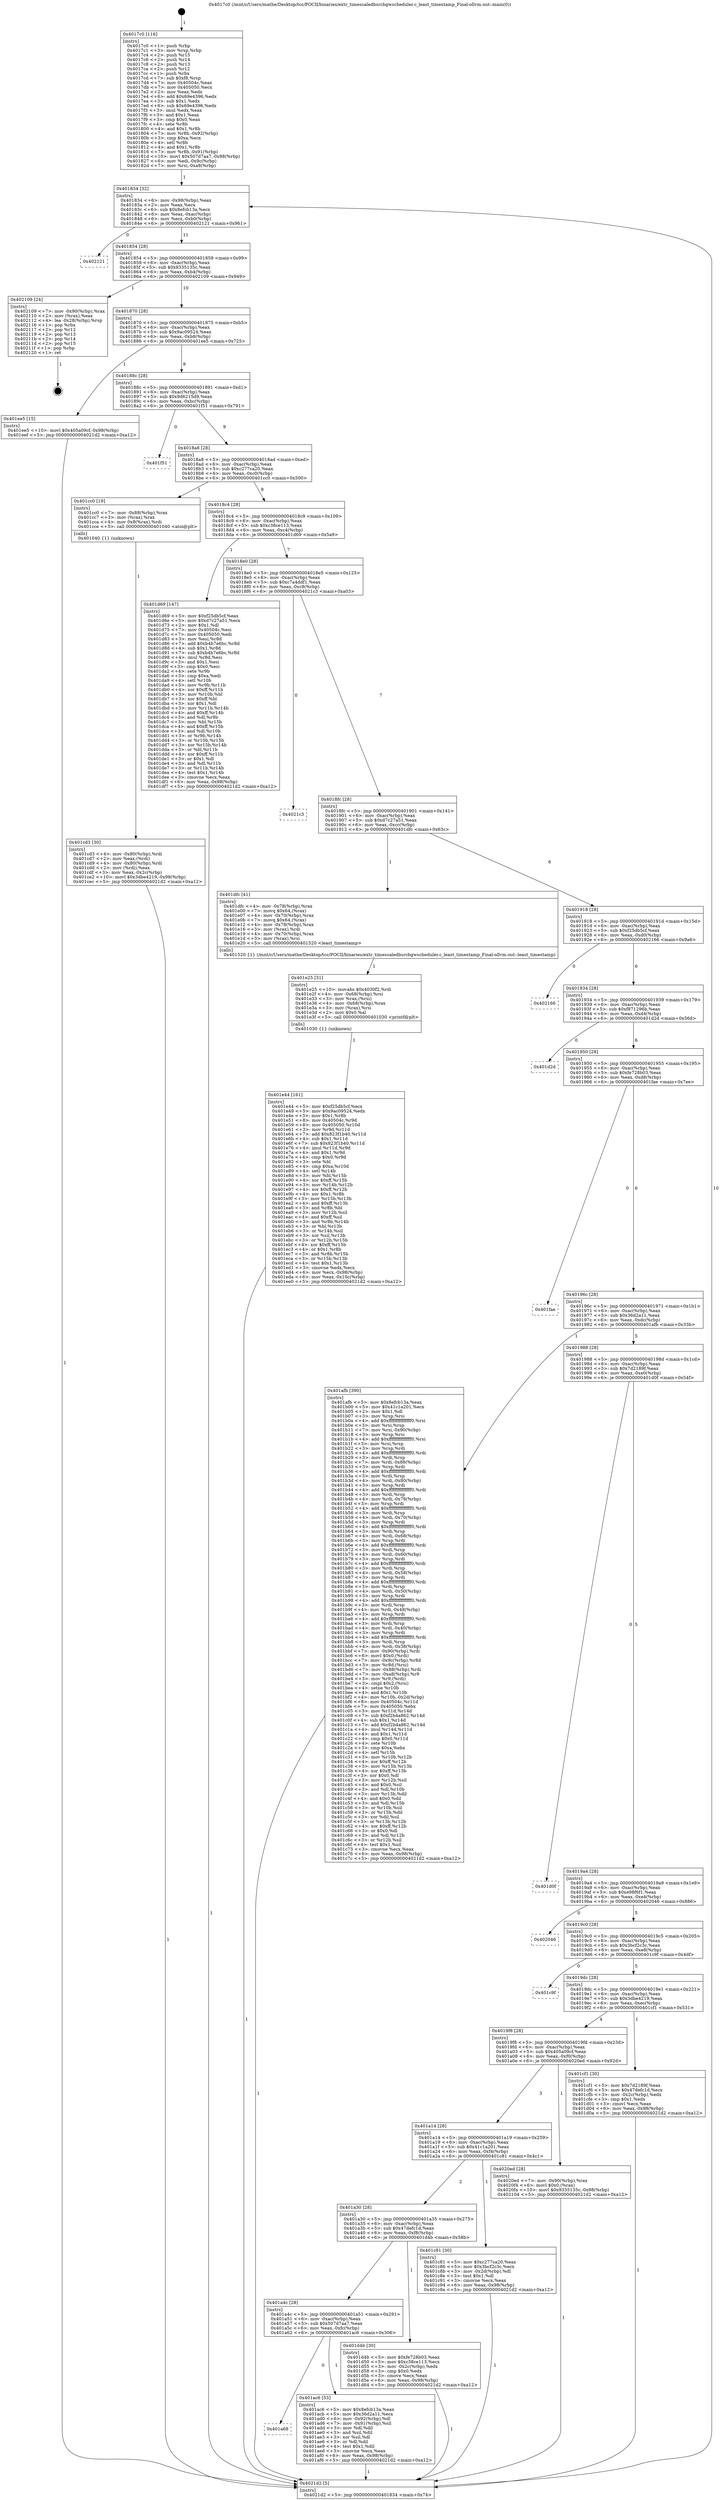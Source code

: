digraph "0x4017c0" {
  label = "0x4017c0 (/mnt/c/Users/mathe/Desktop/tcc/POCII/binaries/extr_timescaledbsrcbgwscheduler.c_least_timestamp_Final-ollvm.out::main(0))"
  labelloc = "t"
  node[shape=record]

  Entry [label="",width=0.3,height=0.3,shape=circle,fillcolor=black,style=filled]
  "0x401834" [label="{
     0x401834 [32]\l
     | [instrs]\l
     &nbsp;&nbsp;0x401834 \<+6\>: mov -0x98(%rbp),%eax\l
     &nbsp;&nbsp;0x40183a \<+2\>: mov %eax,%ecx\l
     &nbsp;&nbsp;0x40183c \<+6\>: sub $0x8efcb13a,%ecx\l
     &nbsp;&nbsp;0x401842 \<+6\>: mov %eax,-0xac(%rbp)\l
     &nbsp;&nbsp;0x401848 \<+6\>: mov %ecx,-0xb0(%rbp)\l
     &nbsp;&nbsp;0x40184e \<+6\>: je 0000000000402121 \<main+0x961\>\l
  }"]
  "0x402121" [label="{
     0x402121\l
  }", style=dashed]
  "0x401854" [label="{
     0x401854 [28]\l
     | [instrs]\l
     &nbsp;&nbsp;0x401854 \<+5\>: jmp 0000000000401859 \<main+0x99\>\l
     &nbsp;&nbsp;0x401859 \<+6\>: mov -0xac(%rbp),%eax\l
     &nbsp;&nbsp;0x40185f \<+5\>: sub $0x9335135c,%eax\l
     &nbsp;&nbsp;0x401864 \<+6\>: mov %eax,-0xb4(%rbp)\l
     &nbsp;&nbsp;0x40186a \<+6\>: je 0000000000402109 \<main+0x949\>\l
  }"]
  Exit [label="",width=0.3,height=0.3,shape=circle,fillcolor=black,style=filled,peripheries=2]
  "0x402109" [label="{
     0x402109 [24]\l
     | [instrs]\l
     &nbsp;&nbsp;0x402109 \<+7\>: mov -0x90(%rbp),%rax\l
     &nbsp;&nbsp;0x402110 \<+2\>: mov (%rax),%eax\l
     &nbsp;&nbsp;0x402112 \<+4\>: lea -0x28(%rbp),%rsp\l
     &nbsp;&nbsp;0x402116 \<+1\>: pop %rbx\l
     &nbsp;&nbsp;0x402117 \<+2\>: pop %r12\l
     &nbsp;&nbsp;0x402119 \<+2\>: pop %r13\l
     &nbsp;&nbsp;0x40211b \<+2\>: pop %r14\l
     &nbsp;&nbsp;0x40211d \<+2\>: pop %r15\l
     &nbsp;&nbsp;0x40211f \<+1\>: pop %rbp\l
     &nbsp;&nbsp;0x402120 \<+1\>: ret\l
  }"]
  "0x401870" [label="{
     0x401870 [28]\l
     | [instrs]\l
     &nbsp;&nbsp;0x401870 \<+5\>: jmp 0000000000401875 \<main+0xb5\>\l
     &nbsp;&nbsp;0x401875 \<+6\>: mov -0xac(%rbp),%eax\l
     &nbsp;&nbsp;0x40187b \<+5\>: sub $0x9ac09524,%eax\l
     &nbsp;&nbsp;0x401880 \<+6\>: mov %eax,-0xb8(%rbp)\l
     &nbsp;&nbsp;0x401886 \<+6\>: je 0000000000401ee5 \<main+0x725\>\l
  }"]
  "0x401e44" [label="{
     0x401e44 [161]\l
     | [instrs]\l
     &nbsp;&nbsp;0x401e44 \<+5\>: mov $0xf25db5cf,%ecx\l
     &nbsp;&nbsp;0x401e49 \<+5\>: mov $0x9ac09524,%edx\l
     &nbsp;&nbsp;0x401e4e \<+3\>: mov $0x1,%r8b\l
     &nbsp;&nbsp;0x401e51 \<+8\>: mov 0x40504c,%r9d\l
     &nbsp;&nbsp;0x401e59 \<+8\>: mov 0x405050,%r10d\l
     &nbsp;&nbsp;0x401e61 \<+3\>: mov %r9d,%r11d\l
     &nbsp;&nbsp;0x401e64 \<+7\>: add $0x823f1b40,%r11d\l
     &nbsp;&nbsp;0x401e6b \<+4\>: sub $0x1,%r11d\l
     &nbsp;&nbsp;0x401e6f \<+7\>: sub $0x823f1b40,%r11d\l
     &nbsp;&nbsp;0x401e76 \<+4\>: imul %r11d,%r9d\l
     &nbsp;&nbsp;0x401e7a \<+4\>: and $0x1,%r9d\l
     &nbsp;&nbsp;0x401e7e \<+4\>: cmp $0x0,%r9d\l
     &nbsp;&nbsp;0x401e82 \<+3\>: sete %bl\l
     &nbsp;&nbsp;0x401e85 \<+4\>: cmp $0xa,%r10d\l
     &nbsp;&nbsp;0x401e89 \<+4\>: setl %r14b\l
     &nbsp;&nbsp;0x401e8d \<+3\>: mov %bl,%r15b\l
     &nbsp;&nbsp;0x401e90 \<+4\>: xor $0xff,%r15b\l
     &nbsp;&nbsp;0x401e94 \<+3\>: mov %r14b,%r12b\l
     &nbsp;&nbsp;0x401e97 \<+4\>: xor $0xff,%r12b\l
     &nbsp;&nbsp;0x401e9b \<+4\>: xor $0x1,%r8b\l
     &nbsp;&nbsp;0x401e9f \<+3\>: mov %r15b,%r13b\l
     &nbsp;&nbsp;0x401ea2 \<+4\>: and $0xff,%r13b\l
     &nbsp;&nbsp;0x401ea6 \<+3\>: and %r8b,%bl\l
     &nbsp;&nbsp;0x401ea9 \<+3\>: mov %r12b,%sil\l
     &nbsp;&nbsp;0x401eac \<+4\>: and $0xff,%sil\l
     &nbsp;&nbsp;0x401eb0 \<+3\>: and %r8b,%r14b\l
     &nbsp;&nbsp;0x401eb3 \<+3\>: or %bl,%r13b\l
     &nbsp;&nbsp;0x401eb6 \<+3\>: or %r14b,%sil\l
     &nbsp;&nbsp;0x401eb9 \<+3\>: xor %sil,%r13b\l
     &nbsp;&nbsp;0x401ebc \<+3\>: or %r12b,%r15b\l
     &nbsp;&nbsp;0x401ebf \<+4\>: xor $0xff,%r15b\l
     &nbsp;&nbsp;0x401ec3 \<+4\>: or $0x1,%r8b\l
     &nbsp;&nbsp;0x401ec7 \<+3\>: and %r8b,%r15b\l
     &nbsp;&nbsp;0x401eca \<+3\>: or %r15b,%r13b\l
     &nbsp;&nbsp;0x401ecd \<+4\>: test $0x1,%r13b\l
     &nbsp;&nbsp;0x401ed1 \<+3\>: cmovne %edx,%ecx\l
     &nbsp;&nbsp;0x401ed4 \<+6\>: mov %ecx,-0x98(%rbp)\l
     &nbsp;&nbsp;0x401eda \<+6\>: mov %eax,-0x10c(%rbp)\l
     &nbsp;&nbsp;0x401ee0 \<+5\>: jmp 00000000004021d2 \<main+0xa12\>\l
  }"]
  "0x401ee5" [label="{
     0x401ee5 [15]\l
     | [instrs]\l
     &nbsp;&nbsp;0x401ee5 \<+10\>: movl $0x405a09cf,-0x98(%rbp)\l
     &nbsp;&nbsp;0x401eef \<+5\>: jmp 00000000004021d2 \<main+0xa12\>\l
  }"]
  "0x40188c" [label="{
     0x40188c [28]\l
     | [instrs]\l
     &nbsp;&nbsp;0x40188c \<+5\>: jmp 0000000000401891 \<main+0xd1\>\l
     &nbsp;&nbsp;0x401891 \<+6\>: mov -0xac(%rbp),%eax\l
     &nbsp;&nbsp;0x401897 \<+5\>: sub $0x9d6215d9,%eax\l
     &nbsp;&nbsp;0x40189c \<+6\>: mov %eax,-0xbc(%rbp)\l
     &nbsp;&nbsp;0x4018a2 \<+6\>: je 0000000000401f51 \<main+0x791\>\l
  }"]
  "0x401e25" [label="{
     0x401e25 [31]\l
     | [instrs]\l
     &nbsp;&nbsp;0x401e25 \<+10\>: movabs $0x4030f2,%rdi\l
     &nbsp;&nbsp;0x401e2f \<+4\>: mov -0x68(%rbp),%rsi\l
     &nbsp;&nbsp;0x401e33 \<+3\>: mov %rax,(%rsi)\l
     &nbsp;&nbsp;0x401e36 \<+4\>: mov -0x68(%rbp),%rax\l
     &nbsp;&nbsp;0x401e3a \<+3\>: mov (%rax),%rsi\l
     &nbsp;&nbsp;0x401e3d \<+2\>: mov $0x0,%al\l
     &nbsp;&nbsp;0x401e3f \<+5\>: call 0000000000401030 \<printf@plt\>\l
     | [calls]\l
     &nbsp;&nbsp;0x401030 \{1\} (unknown)\l
  }"]
  "0x401f51" [label="{
     0x401f51\l
  }", style=dashed]
  "0x4018a8" [label="{
     0x4018a8 [28]\l
     | [instrs]\l
     &nbsp;&nbsp;0x4018a8 \<+5\>: jmp 00000000004018ad \<main+0xed\>\l
     &nbsp;&nbsp;0x4018ad \<+6\>: mov -0xac(%rbp),%eax\l
     &nbsp;&nbsp;0x4018b3 \<+5\>: sub $0xc277ca20,%eax\l
     &nbsp;&nbsp;0x4018b8 \<+6\>: mov %eax,-0xc0(%rbp)\l
     &nbsp;&nbsp;0x4018be \<+6\>: je 0000000000401cc0 \<main+0x500\>\l
  }"]
  "0x401cd3" [label="{
     0x401cd3 [30]\l
     | [instrs]\l
     &nbsp;&nbsp;0x401cd3 \<+4\>: mov -0x80(%rbp),%rdi\l
     &nbsp;&nbsp;0x401cd7 \<+2\>: mov %eax,(%rdi)\l
     &nbsp;&nbsp;0x401cd9 \<+4\>: mov -0x80(%rbp),%rdi\l
     &nbsp;&nbsp;0x401cdd \<+2\>: mov (%rdi),%eax\l
     &nbsp;&nbsp;0x401cdf \<+3\>: mov %eax,-0x2c(%rbp)\l
     &nbsp;&nbsp;0x401ce2 \<+10\>: movl $0x3dbe4219,-0x98(%rbp)\l
     &nbsp;&nbsp;0x401cec \<+5\>: jmp 00000000004021d2 \<main+0xa12\>\l
  }"]
  "0x401cc0" [label="{
     0x401cc0 [19]\l
     | [instrs]\l
     &nbsp;&nbsp;0x401cc0 \<+7\>: mov -0x88(%rbp),%rax\l
     &nbsp;&nbsp;0x401cc7 \<+3\>: mov (%rax),%rax\l
     &nbsp;&nbsp;0x401cca \<+4\>: mov 0x8(%rax),%rdi\l
     &nbsp;&nbsp;0x401cce \<+5\>: call 0000000000401040 \<atoi@plt\>\l
     | [calls]\l
     &nbsp;&nbsp;0x401040 \{1\} (unknown)\l
  }"]
  "0x4018c4" [label="{
     0x4018c4 [28]\l
     | [instrs]\l
     &nbsp;&nbsp;0x4018c4 \<+5\>: jmp 00000000004018c9 \<main+0x109\>\l
     &nbsp;&nbsp;0x4018c9 \<+6\>: mov -0xac(%rbp),%eax\l
     &nbsp;&nbsp;0x4018cf \<+5\>: sub $0xc38ce113,%eax\l
     &nbsp;&nbsp;0x4018d4 \<+6\>: mov %eax,-0xc4(%rbp)\l
     &nbsp;&nbsp;0x4018da \<+6\>: je 0000000000401d69 \<main+0x5a9\>\l
  }"]
  "0x4017c0" [label="{
     0x4017c0 [116]\l
     | [instrs]\l
     &nbsp;&nbsp;0x4017c0 \<+1\>: push %rbp\l
     &nbsp;&nbsp;0x4017c1 \<+3\>: mov %rsp,%rbp\l
     &nbsp;&nbsp;0x4017c4 \<+2\>: push %r15\l
     &nbsp;&nbsp;0x4017c6 \<+2\>: push %r14\l
     &nbsp;&nbsp;0x4017c8 \<+2\>: push %r13\l
     &nbsp;&nbsp;0x4017ca \<+2\>: push %r12\l
     &nbsp;&nbsp;0x4017cc \<+1\>: push %rbx\l
     &nbsp;&nbsp;0x4017cd \<+7\>: sub $0xf8,%rsp\l
     &nbsp;&nbsp;0x4017d4 \<+7\>: mov 0x40504c,%eax\l
     &nbsp;&nbsp;0x4017db \<+7\>: mov 0x405050,%ecx\l
     &nbsp;&nbsp;0x4017e2 \<+2\>: mov %eax,%edx\l
     &nbsp;&nbsp;0x4017e4 \<+6\>: add $0x69e4396,%edx\l
     &nbsp;&nbsp;0x4017ea \<+3\>: sub $0x1,%edx\l
     &nbsp;&nbsp;0x4017ed \<+6\>: sub $0x69e4396,%edx\l
     &nbsp;&nbsp;0x4017f3 \<+3\>: imul %edx,%eax\l
     &nbsp;&nbsp;0x4017f6 \<+3\>: and $0x1,%eax\l
     &nbsp;&nbsp;0x4017f9 \<+3\>: cmp $0x0,%eax\l
     &nbsp;&nbsp;0x4017fc \<+4\>: sete %r8b\l
     &nbsp;&nbsp;0x401800 \<+4\>: and $0x1,%r8b\l
     &nbsp;&nbsp;0x401804 \<+7\>: mov %r8b,-0x92(%rbp)\l
     &nbsp;&nbsp;0x40180b \<+3\>: cmp $0xa,%ecx\l
     &nbsp;&nbsp;0x40180e \<+4\>: setl %r8b\l
     &nbsp;&nbsp;0x401812 \<+4\>: and $0x1,%r8b\l
     &nbsp;&nbsp;0x401816 \<+7\>: mov %r8b,-0x91(%rbp)\l
     &nbsp;&nbsp;0x40181d \<+10\>: movl $0x507d7aa7,-0x98(%rbp)\l
     &nbsp;&nbsp;0x401827 \<+6\>: mov %edi,-0x9c(%rbp)\l
     &nbsp;&nbsp;0x40182d \<+7\>: mov %rsi,-0xa8(%rbp)\l
  }"]
  "0x401d69" [label="{
     0x401d69 [147]\l
     | [instrs]\l
     &nbsp;&nbsp;0x401d69 \<+5\>: mov $0xf25db5cf,%eax\l
     &nbsp;&nbsp;0x401d6e \<+5\>: mov $0xd7c27a51,%ecx\l
     &nbsp;&nbsp;0x401d73 \<+2\>: mov $0x1,%dl\l
     &nbsp;&nbsp;0x401d75 \<+7\>: mov 0x40504c,%esi\l
     &nbsp;&nbsp;0x401d7c \<+7\>: mov 0x405050,%edi\l
     &nbsp;&nbsp;0x401d83 \<+3\>: mov %esi,%r8d\l
     &nbsp;&nbsp;0x401d86 \<+7\>: add $0xb4b7e6bc,%r8d\l
     &nbsp;&nbsp;0x401d8d \<+4\>: sub $0x1,%r8d\l
     &nbsp;&nbsp;0x401d91 \<+7\>: sub $0xb4b7e6bc,%r8d\l
     &nbsp;&nbsp;0x401d98 \<+4\>: imul %r8d,%esi\l
     &nbsp;&nbsp;0x401d9c \<+3\>: and $0x1,%esi\l
     &nbsp;&nbsp;0x401d9f \<+3\>: cmp $0x0,%esi\l
     &nbsp;&nbsp;0x401da2 \<+4\>: sete %r9b\l
     &nbsp;&nbsp;0x401da6 \<+3\>: cmp $0xa,%edi\l
     &nbsp;&nbsp;0x401da9 \<+4\>: setl %r10b\l
     &nbsp;&nbsp;0x401dad \<+3\>: mov %r9b,%r11b\l
     &nbsp;&nbsp;0x401db0 \<+4\>: xor $0xff,%r11b\l
     &nbsp;&nbsp;0x401db4 \<+3\>: mov %r10b,%bl\l
     &nbsp;&nbsp;0x401db7 \<+3\>: xor $0xff,%bl\l
     &nbsp;&nbsp;0x401dba \<+3\>: xor $0x1,%dl\l
     &nbsp;&nbsp;0x401dbd \<+3\>: mov %r11b,%r14b\l
     &nbsp;&nbsp;0x401dc0 \<+4\>: and $0xff,%r14b\l
     &nbsp;&nbsp;0x401dc4 \<+3\>: and %dl,%r9b\l
     &nbsp;&nbsp;0x401dc7 \<+3\>: mov %bl,%r15b\l
     &nbsp;&nbsp;0x401dca \<+4\>: and $0xff,%r15b\l
     &nbsp;&nbsp;0x401dce \<+3\>: and %dl,%r10b\l
     &nbsp;&nbsp;0x401dd1 \<+3\>: or %r9b,%r14b\l
     &nbsp;&nbsp;0x401dd4 \<+3\>: or %r10b,%r15b\l
     &nbsp;&nbsp;0x401dd7 \<+3\>: xor %r15b,%r14b\l
     &nbsp;&nbsp;0x401dda \<+3\>: or %bl,%r11b\l
     &nbsp;&nbsp;0x401ddd \<+4\>: xor $0xff,%r11b\l
     &nbsp;&nbsp;0x401de1 \<+3\>: or $0x1,%dl\l
     &nbsp;&nbsp;0x401de4 \<+3\>: and %dl,%r11b\l
     &nbsp;&nbsp;0x401de7 \<+3\>: or %r11b,%r14b\l
     &nbsp;&nbsp;0x401dea \<+4\>: test $0x1,%r14b\l
     &nbsp;&nbsp;0x401dee \<+3\>: cmovne %ecx,%eax\l
     &nbsp;&nbsp;0x401df1 \<+6\>: mov %eax,-0x98(%rbp)\l
     &nbsp;&nbsp;0x401df7 \<+5\>: jmp 00000000004021d2 \<main+0xa12\>\l
  }"]
  "0x4018e0" [label="{
     0x4018e0 [28]\l
     | [instrs]\l
     &nbsp;&nbsp;0x4018e0 \<+5\>: jmp 00000000004018e5 \<main+0x125\>\l
     &nbsp;&nbsp;0x4018e5 \<+6\>: mov -0xac(%rbp),%eax\l
     &nbsp;&nbsp;0x4018eb \<+5\>: sub $0xc7a4ddf1,%eax\l
     &nbsp;&nbsp;0x4018f0 \<+6\>: mov %eax,-0xc8(%rbp)\l
     &nbsp;&nbsp;0x4018f6 \<+6\>: je 00000000004021c3 \<main+0xa03\>\l
  }"]
  "0x4021d2" [label="{
     0x4021d2 [5]\l
     | [instrs]\l
     &nbsp;&nbsp;0x4021d2 \<+5\>: jmp 0000000000401834 \<main+0x74\>\l
  }"]
  "0x4021c3" [label="{
     0x4021c3\l
  }", style=dashed]
  "0x4018fc" [label="{
     0x4018fc [28]\l
     | [instrs]\l
     &nbsp;&nbsp;0x4018fc \<+5\>: jmp 0000000000401901 \<main+0x141\>\l
     &nbsp;&nbsp;0x401901 \<+6\>: mov -0xac(%rbp),%eax\l
     &nbsp;&nbsp;0x401907 \<+5\>: sub $0xd7c27a51,%eax\l
     &nbsp;&nbsp;0x40190c \<+6\>: mov %eax,-0xcc(%rbp)\l
     &nbsp;&nbsp;0x401912 \<+6\>: je 0000000000401dfc \<main+0x63c\>\l
  }"]
  "0x401a68" [label="{
     0x401a68\l
  }", style=dashed]
  "0x401dfc" [label="{
     0x401dfc [41]\l
     | [instrs]\l
     &nbsp;&nbsp;0x401dfc \<+4\>: mov -0x78(%rbp),%rax\l
     &nbsp;&nbsp;0x401e00 \<+7\>: movq $0x64,(%rax)\l
     &nbsp;&nbsp;0x401e07 \<+4\>: mov -0x70(%rbp),%rax\l
     &nbsp;&nbsp;0x401e0b \<+7\>: movq $0x64,(%rax)\l
     &nbsp;&nbsp;0x401e12 \<+4\>: mov -0x78(%rbp),%rax\l
     &nbsp;&nbsp;0x401e16 \<+3\>: mov (%rax),%rdi\l
     &nbsp;&nbsp;0x401e19 \<+4\>: mov -0x70(%rbp),%rax\l
     &nbsp;&nbsp;0x401e1d \<+3\>: mov (%rax),%rsi\l
     &nbsp;&nbsp;0x401e20 \<+5\>: call 0000000000401520 \<least_timestamp\>\l
     | [calls]\l
     &nbsp;&nbsp;0x401520 \{1\} (/mnt/c/Users/mathe/Desktop/tcc/POCII/binaries/extr_timescaledbsrcbgwscheduler.c_least_timestamp_Final-ollvm.out::least_timestamp)\l
  }"]
  "0x401918" [label="{
     0x401918 [28]\l
     | [instrs]\l
     &nbsp;&nbsp;0x401918 \<+5\>: jmp 000000000040191d \<main+0x15d\>\l
     &nbsp;&nbsp;0x40191d \<+6\>: mov -0xac(%rbp),%eax\l
     &nbsp;&nbsp;0x401923 \<+5\>: sub $0xf25db5cf,%eax\l
     &nbsp;&nbsp;0x401928 \<+6\>: mov %eax,-0xd0(%rbp)\l
     &nbsp;&nbsp;0x40192e \<+6\>: je 0000000000402166 \<main+0x9a6\>\l
  }"]
  "0x401ac6" [label="{
     0x401ac6 [53]\l
     | [instrs]\l
     &nbsp;&nbsp;0x401ac6 \<+5\>: mov $0x8efcb13a,%eax\l
     &nbsp;&nbsp;0x401acb \<+5\>: mov $0x36d2a11,%ecx\l
     &nbsp;&nbsp;0x401ad0 \<+6\>: mov -0x92(%rbp),%dl\l
     &nbsp;&nbsp;0x401ad6 \<+7\>: mov -0x91(%rbp),%sil\l
     &nbsp;&nbsp;0x401add \<+3\>: mov %dl,%dil\l
     &nbsp;&nbsp;0x401ae0 \<+3\>: and %sil,%dil\l
     &nbsp;&nbsp;0x401ae3 \<+3\>: xor %sil,%dl\l
     &nbsp;&nbsp;0x401ae6 \<+3\>: or %dl,%dil\l
     &nbsp;&nbsp;0x401ae9 \<+4\>: test $0x1,%dil\l
     &nbsp;&nbsp;0x401aed \<+3\>: cmovne %ecx,%eax\l
     &nbsp;&nbsp;0x401af0 \<+6\>: mov %eax,-0x98(%rbp)\l
     &nbsp;&nbsp;0x401af6 \<+5\>: jmp 00000000004021d2 \<main+0xa12\>\l
  }"]
  "0x402166" [label="{
     0x402166\l
  }", style=dashed]
  "0x401934" [label="{
     0x401934 [28]\l
     | [instrs]\l
     &nbsp;&nbsp;0x401934 \<+5\>: jmp 0000000000401939 \<main+0x179\>\l
     &nbsp;&nbsp;0x401939 \<+6\>: mov -0xac(%rbp),%eax\l
     &nbsp;&nbsp;0x40193f \<+5\>: sub $0xf871296b,%eax\l
     &nbsp;&nbsp;0x401944 \<+6\>: mov %eax,-0xd4(%rbp)\l
     &nbsp;&nbsp;0x40194a \<+6\>: je 0000000000401d2d \<main+0x56d\>\l
  }"]
  "0x401a4c" [label="{
     0x401a4c [28]\l
     | [instrs]\l
     &nbsp;&nbsp;0x401a4c \<+5\>: jmp 0000000000401a51 \<main+0x291\>\l
     &nbsp;&nbsp;0x401a51 \<+6\>: mov -0xac(%rbp),%eax\l
     &nbsp;&nbsp;0x401a57 \<+5\>: sub $0x507d7aa7,%eax\l
     &nbsp;&nbsp;0x401a5c \<+6\>: mov %eax,-0xfc(%rbp)\l
     &nbsp;&nbsp;0x401a62 \<+6\>: je 0000000000401ac6 \<main+0x306\>\l
  }"]
  "0x401d2d" [label="{
     0x401d2d\l
  }", style=dashed]
  "0x401950" [label="{
     0x401950 [28]\l
     | [instrs]\l
     &nbsp;&nbsp;0x401950 \<+5\>: jmp 0000000000401955 \<main+0x195\>\l
     &nbsp;&nbsp;0x401955 \<+6\>: mov -0xac(%rbp),%eax\l
     &nbsp;&nbsp;0x40195b \<+5\>: sub $0xfe728b03,%eax\l
     &nbsp;&nbsp;0x401960 \<+6\>: mov %eax,-0xd8(%rbp)\l
     &nbsp;&nbsp;0x401966 \<+6\>: je 0000000000401fae \<main+0x7ee\>\l
  }"]
  "0x401d4b" [label="{
     0x401d4b [30]\l
     | [instrs]\l
     &nbsp;&nbsp;0x401d4b \<+5\>: mov $0xfe728b03,%eax\l
     &nbsp;&nbsp;0x401d50 \<+5\>: mov $0xc38ce113,%ecx\l
     &nbsp;&nbsp;0x401d55 \<+3\>: mov -0x2c(%rbp),%edx\l
     &nbsp;&nbsp;0x401d58 \<+3\>: cmp $0x0,%edx\l
     &nbsp;&nbsp;0x401d5b \<+3\>: cmove %ecx,%eax\l
     &nbsp;&nbsp;0x401d5e \<+6\>: mov %eax,-0x98(%rbp)\l
     &nbsp;&nbsp;0x401d64 \<+5\>: jmp 00000000004021d2 \<main+0xa12\>\l
  }"]
  "0x401fae" [label="{
     0x401fae\l
  }", style=dashed]
  "0x40196c" [label="{
     0x40196c [28]\l
     | [instrs]\l
     &nbsp;&nbsp;0x40196c \<+5\>: jmp 0000000000401971 \<main+0x1b1\>\l
     &nbsp;&nbsp;0x401971 \<+6\>: mov -0xac(%rbp),%eax\l
     &nbsp;&nbsp;0x401977 \<+5\>: sub $0x36d2a11,%eax\l
     &nbsp;&nbsp;0x40197c \<+6\>: mov %eax,-0xdc(%rbp)\l
     &nbsp;&nbsp;0x401982 \<+6\>: je 0000000000401afb \<main+0x33b\>\l
  }"]
  "0x401a30" [label="{
     0x401a30 [28]\l
     | [instrs]\l
     &nbsp;&nbsp;0x401a30 \<+5\>: jmp 0000000000401a35 \<main+0x275\>\l
     &nbsp;&nbsp;0x401a35 \<+6\>: mov -0xac(%rbp),%eax\l
     &nbsp;&nbsp;0x401a3b \<+5\>: sub $0x47defc1d,%eax\l
     &nbsp;&nbsp;0x401a40 \<+6\>: mov %eax,-0xf8(%rbp)\l
     &nbsp;&nbsp;0x401a46 \<+6\>: je 0000000000401d4b \<main+0x58b\>\l
  }"]
  "0x401afb" [label="{
     0x401afb [390]\l
     | [instrs]\l
     &nbsp;&nbsp;0x401afb \<+5\>: mov $0x8efcb13a,%eax\l
     &nbsp;&nbsp;0x401b00 \<+5\>: mov $0x41c1a201,%ecx\l
     &nbsp;&nbsp;0x401b05 \<+2\>: mov $0x1,%dl\l
     &nbsp;&nbsp;0x401b07 \<+3\>: mov %rsp,%rsi\l
     &nbsp;&nbsp;0x401b0a \<+4\>: add $0xfffffffffffffff0,%rsi\l
     &nbsp;&nbsp;0x401b0e \<+3\>: mov %rsi,%rsp\l
     &nbsp;&nbsp;0x401b11 \<+7\>: mov %rsi,-0x90(%rbp)\l
     &nbsp;&nbsp;0x401b18 \<+3\>: mov %rsp,%rsi\l
     &nbsp;&nbsp;0x401b1b \<+4\>: add $0xfffffffffffffff0,%rsi\l
     &nbsp;&nbsp;0x401b1f \<+3\>: mov %rsi,%rsp\l
     &nbsp;&nbsp;0x401b22 \<+3\>: mov %rsp,%rdi\l
     &nbsp;&nbsp;0x401b25 \<+4\>: add $0xfffffffffffffff0,%rdi\l
     &nbsp;&nbsp;0x401b29 \<+3\>: mov %rdi,%rsp\l
     &nbsp;&nbsp;0x401b2c \<+7\>: mov %rdi,-0x88(%rbp)\l
     &nbsp;&nbsp;0x401b33 \<+3\>: mov %rsp,%rdi\l
     &nbsp;&nbsp;0x401b36 \<+4\>: add $0xfffffffffffffff0,%rdi\l
     &nbsp;&nbsp;0x401b3a \<+3\>: mov %rdi,%rsp\l
     &nbsp;&nbsp;0x401b3d \<+4\>: mov %rdi,-0x80(%rbp)\l
     &nbsp;&nbsp;0x401b41 \<+3\>: mov %rsp,%rdi\l
     &nbsp;&nbsp;0x401b44 \<+4\>: add $0xfffffffffffffff0,%rdi\l
     &nbsp;&nbsp;0x401b48 \<+3\>: mov %rdi,%rsp\l
     &nbsp;&nbsp;0x401b4b \<+4\>: mov %rdi,-0x78(%rbp)\l
     &nbsp;&nbsp;0x401b4f \<+3\>: mov %rsp,%rdi\l
     &nbsp;&nbsp;0x401b52 \<+4\>: add $0xfffffffffffffff0,%rdi\l
     &nbsp;&nbsp;0x401b56 \<+3\>: mov %rdi,%rsp\l
     &nbsp;&nbsp;0x401b59 \<+4\>: mov %rdi,-0x70(%rbp)\l
     &nbsp;&nbsp;0x401b5d \<+3\>: mov %rsp,%rdi\l
     &nbsp;&nbsp;0x401b60 \<+4\>: add $0xfffffffffffffff0,%rdi\l
     &nbsp;&nbsp;0x401b64 \<+3\>: mov %rdi,%rsp\l
     &nbsp;&nbsp;0x401b67 \<+4\>: mov %rdi,-0x68(%rbp)\l
     &nbsp;&nbsp;0x401b6b \<+3\>: mov %rsp,%rdi\l
     &nbsp;&nbsp;0x401b6e \<+4\>: add $0xfffffffffffffff0,%rdi\l
     &nbsp;&nbsp;0x401b72 \<+3\>: mov %rdi,%rsp\l
     &nbsp;&nbsp;0x401b75 \<+4\>: mov %rdi,-0x60(%rbp)\l
     &nbsp;&nbsp;0x401b79 \<+3\>: mov %rsp,%rdi\l
     &nbsp;&nbsp;0x401b7c \<+4\>: add $0xfffffffffffffff0,%rdi\l
     &nbsp;&nbsp;0x401b80 \<+3\>: mov %rdi,%rsp\l
     &nbsp;&nbsp;0x401b83 \<+4\>: mov %rdi,-0x58(%rbp)\l
     &nbsp;&nbsp;0x401b87 \<+3\>: mov %rsp,%rdi\l
     &nbsp;&nbsp;0x401b8a \<+4\>: add $0xfffffffffffffff0,%rdi\l
     &nbsp;&nbsp;0x401b8e \<+3\>: mov %rdi,%rsp\l
     &nbsp;&nbsp;0x401b91 \<+4\>: mov %rdi,-0x50(%rbp)\l
     &nbsp;&nbsp;0x401b95 \<+3\>: mov %rsp,%rdi\l
     &nbsp;&nbsp;0x401b98 \<+4\>: add $0xfffffffffffffff0,%rdi\l
     &nbsp;&nbsp;0x401b9c \<+3\>: mov %rdi,%rsp\l
     &nbsp;&nbsp;0x401b9f \<+4\>: mov %rdi,-0x48(%rbp)\l
     &nbsp;&nbsp;0x401ba3 \<+3\>: mov %rsp,%rdi\l
     &nbsp;&nbsp;0x401ba6 \<+4\>: add $0xfffffffffffffff0,%rdi\l
     &nbsp;&nbsp;0x401baa \<+3\>: mov %rdi,%rsp\l
     &nbsp;&nbsp;0x401bad \<+4\>: mov %rdi,-0x40(%rbp)\l
     &nbsp;&nbsp;0x401bb1 \<+3\>: mov %rsp,%rdi\l
     &nbsp;&nbsp;0x401bb4 \<+4\>: add $0xfffffffffffffff0,%rdi\l
     &nbsp;&nbsp;0x401bb8 \<+3\>: mov %rdi,%rsp\l
     &nbsp;&nbsp;0x401bbb \<+4\>: mov %rdi,-0x38(%rbp)\l
     &nbsp;&nbsp;0x401bbf \<+7\>: mov -0x90(%rbp),%rdi\l
     &nbsp;&nbsp;0x401bc6 \<+6\>: movl $0x0,(%rdi)\l
     &nbsp;&nbsp;0x401bcc \<+7\>: mov -0x9c(%rbp),%r8d\l
     &nbsp;&nbsp;0x401bd3 \<+3\>: mov %r8d,(%rsi)\l
     &nbsp;&nbsp;0x401bd6 \<+7\>: mov -0x88(%rbp),%rdi\l
     &nbsp;&nbsp;0x401bdd \<+7\>: mov -0xa8(%rbp),%r9\l
     &nbsp;&nbsp;0x401be4 \<+3\>: mov %r9,(%rdi)\l
     &nbsp;&nbsp;0x401be7 \<+3\>: cmpl $0x2,(%rsi)\l
     &nbsp;&nbsp;0x401bea \<+4\>: setne %r10b\l
     &nbsp;&nbsp;0x401bee \<+4\>: and $0x1,%r10b\l
     &nbsp;&nbsp;0x401bf2 \<+4\>: mov %r10b,-0x2d(%rbp)\l
     &nbsp;&nbsp;0x401bf6 \<+8\>: mov 0x40504c,%r11d\l
     &nbsp;&nbsp;0x401bfe \<+7\>: mov 0x405050,%ebx\l
     &nbsp;&nbsp;0x401c05 \<+3\>: mov %r11d,%r14d\l
     &nbsp;&nbsp;0x401c08 \<+7\>: sub $0xf2b4a862,%r14d\l
     &nbsp;&nbsp;0x401c0f \<+4\>: sub $0x1,%r14d\l
     &nbsp;&nbsp;0x401c13 \<+7\>: add $0xf2b4a862,%r14d\l
     &nbsp;&nbsp;0x401c1a \<+4\>: imul %r14d,%r11d\l
     &nbsp;&nbsp;0x401c1e \<+4\>: and $0x1,%r11d\l
     &nbsp;&nbsp;0x401c22 \<+4\>: cmp $0x0,%r11d\l
     &nbsp;&nbsp;0x401c26 \<+4\>: sete %r10b\l
     &nbsp;&nbsp;0x401c2a \<+3\>: cmp $0xa,%ebx\l
     &nbsp;&nbsp;0x401c2d \<+4\>: setl %r15b\l
     &nbsp;&nbsp;0x401c31 \<+3\>: mov %r10b,%r12b\l
     &nbsp;&nbsp;0x401c34 \<+4\>: xor $0xff,%r12b\l
     &nbsp;&nbsp;0x401c38 \<+3\>: mov %r15b,%r13b\l
     &nbsp;&nbsp;0x401c3b \<+4\>: xor $0xff,%r13b\l
     &nbsp;&nbsp;0x401c3f \<+3\>: xor $0x0,%dl\l
     &nbsp;&nbsp;0x401c42 \<+3\>: mov %r12b,%sil\l
     &nbsp;&nbsp;0x401c45 \<+4\>: and $0x0,%sil\l
     &nbsp;&nbsp;0x401c49 \<+3\>: and %dl,%r10b\l
     &nbsp;&nbsp;0x401c4c \<+3\>: mov %r13b,%dil\l
     &nbsp;&nbsp;0x401c4f \<+4\>: and $0x0,%dil\l
     &nbsp;&nbsp;0x401c53 \<+3\>: and %dl,%r15b\l
     &nbsp;&nbsp;0x401c56 \<+3\>: or %r10b,%sil\l
     &nbsp;&nbsp;0x401c59 \<+3\>: or %r15b,%dil\l
     &nbsp;&nbsp;0x401c5c \<+3\>: xor %dil,%sil\l
     &nbsp;&nbsp;0x401c5f \<+3\>: or %r13b,%r12b\l
     &nbsp;&nbsp;0x401c62 \<+4\>: xor $0xff,%r12b\l
     &nbsp;&nbsp;0x401c66 \<+3\>: or $0x0,%dl\l
     &nbsp;&nbsp;0x401c69 \<+3\>: and %dl,%r12b\l
     &nbsp;&nbsp;0x401c6c \<+3\>: or %r12b,%sil\l
     &nbsp;&nbsp;0x401c6f \<+4\>: test $0x1,%sil\l
     &nbsp;&nbsp;0x401c73 \<+3\>: cmovne %ecx,%eax\l
     &nbsp;&nbsp;0x401c76 \<+6\>: mov %eax,-0x98(%rbp)\l
     &nbsp;&nbsp;0x401c7c \<+5\>: jmp 00000000004021d2 \<main+0xa12\>\l
  }"]
  "0x401988" [label="{
     0x401988 [28]\l
     | [instrs]\l
     &nbsp;&nbsp;0x401988 \<+5\>: jmp 000000000040198d \<main+0x1cd\>\l
     &nbsp;&nbsp;0x40198d \<+6\>: mov -0xac(%rbp),%eax\l
     &nbsp;&nbsp;0x401993 \<+5\>: sub $0x7d2189f,%eax\l
     &nbsp;&nbsp;0x401998 \<+6\>: mov %eax,-0xe0(%rbp)\l
     &nbsp;&nbsp;0x40199e \<+6\>: je 0000000000401d0f \<main+0x54f\>\l
  }"]
  "0x401c81" [label="{
     0x401c81 [30]\l
     | [instrs]\l
     &nbsp;&nbsp;0x401c81 \<+5\>: mov $0xc277ca20,%eax\l
     &nbsp;&nbsp;0x401c86 \<+5\>: mov $0x3bcf2c3c,%ecx\l
     &nbsp;&nbsp;0x401c8b \<+3\>: mov -0x2d(%rbp),%dl\l
     &nbsp;&nbsp;0x401c8e \<+3\>: test $0x1,%dl\l
     &nbsp;&nbsp;0x401c91 \<+3\>: cmovne %ecx,%eax\l
     &nbsp;&nbsp;0x401c94 \<+6\>: mov %eax,-0x98(%rbp)\l
     &nbsp;&nbsp;0x401c9a \<+5\>: jmp 00000000004021d2 \<main+0xa12\>\l
  }"]
  "0x401d0f" [label="{
     0x401d0f\l
  }", style=dashed]
  "0x4019a4" [label="{
     0x4019a4 [28]\l
     | [instrs]\l
     &nbsp;&nbsp;0x4019a4 \<+5\>: jmp 00000000004019a9 \<main+0x1e9\>\l
     &nbsp;&nbsp;0x4019a9 \<+6\>: mov -0xac(%rbp),%eax\l
     &nbsp;&nbsp;0x4019af \<+5\>: sub $0xe98f6f1,%eax\l
     &nbsp;&nbsp;0x4019b4 \<+6\>: mov %eax,-0xe4(%rbp)\l
     &nbsp;&nbsp;0x4019ba \<+6\>: je 0000000000402046 \<main+0x886\>\l
  }"]
  "0x401a14" [label="{
     0x401a14 [28]\l
     | [instrs]\l
     &nbsp;&nbsp;0x401a14 \<+5\>: jmp 0000000000401a19 \<main+0x259\>\l
     &nbsp;&nbsp;0x401a19 \<+6\>: mov -0xac(%rbp),%eax\l
     &nbsp;&nbsp;0x401a1f \<+5\>: sub $0x41c1a201,%eax\l
     &nbsp;&nbsp;0x401a24 \<+6\>: mov %eax,-0xf4(%rbp)\l
     &nbsp;&nbsp;0x401a2a \<+6\>: je 0000000000401c81 \<main+0x4c1\>\l
  }"]
  "0x402046" [label="{
     0x402046\l
  }", style=dashed]
  "0x4019c0" [label="{
     0x4019c0 [28]\l
     | [instrs]\l
     &nbsp;&nbsp;0x4019c0 \<+5\>: jmp 00000000004019c5 \<main+0x205\>\l
     &nbsp;&nbsp;0x4019c5 \<+6\>: mov -0xac(%rbp),%eax\l
     &nbsp;&nbsp;0x4019cb \<+5\>: sub $0x3bcf2c3c,%eax\l
     &nbsp;&nbsp;0x4019d0 \<+6\>: mov %eax,-0xe8(%rbp)\l
     &nbsp;&nbsp;0x4019d6 \<+6\>: je 0000000000401c9f \<main+0x4df\>\l
  }"]
  "0x4020ed" [label="{
     0x4020ed [28]\l
     | [instrs]\l
     &nbsp;&nbsp;0x4020ed \<+7\>: mov -0x90(%rbp),%rax\l
     &nbsp;&nbsp;0x4020f4 \<+6\>: movl $0x0,(%rax)\l
     &nbsp;&nbsp;0x4020fa \<+10\>: movl $0x9335135c,-0x98(%rbp)\l
     &nbsp;&nbsp;0x402104 \<+5\>: jmp 00000000004021d2 \<main+0xa12\>\l
  }"]
  "0x401c9f" [label="{
     0x401c9f\l
  }", style=dashed]
  "0x4019dc" [label="{
     0x4019dc [28]\l
     | [instrs]\l
     &nbsp;&nbsp;0x4019dc \<+5\>: jmp 00000000004019e1 \<main+0x221\>\l
     &nbsp;&nbsp;0x4019e1 \<+6\>: mov -0xac(%rbp),%eax\l
     &nbsp;&nbsp;0x4019e7 \<+5\>: sub $0x3dbe4219,%eax\l
     &nbsp;&nbsp;0x4019ec \<+6\>: mov %eax,-0xec(%rbp)\l
     &nbsp;&nbsp;0x4019f2 \<+6\>: je 0000000000401cf1 \<main+0x531\>\l
  }"]
  "0x4019f8" [label="{
     0x4019f8 [28]\l
     | [instrs]\l
     &nbsp;&nbsp;0x4019f8 \<+5\>: jmp 00000000004019fd \<main+0x23d\>\l
     &nbsp;&nbsp;0x4019fd \<+6\>: mov -0xac(%rbp),%eax\l
     &nbsp;&nbsp;0x401a03 \<+5\>: sub $0x405a09cf,%eax\l
     &nbsp;&nbsp;0x401a08 \<+6\>: mov %eax,-0xf0(%rbp)\l
     &nbsp;&nbsp;0x401a0e \<+6\>: je 00000000004020ed \<main+0x92d\>\l
  }"]
  "0x401cf1" [label="{
     0x401cf1 [30]\l
     | [instrs]\l
     &nbsp;&nbsp;0x401cf1 \<+5\>: mov $0x7d2189f,%eax\l
     &nbsp;&nbsp;0x401cf6 \<+5\>: mov $0x47defc1d,%ecx\l
     &nbsp;&nbsp;0x401cfb \<+3\>: mov -0x2c(%rbp),%edx\l
     &nbsp;&nbsp;0x401cfe \<+3\>: cmp $0x1,%edx\l
     &nbsp;&nbsp;0x401d01 \<+3\>: cmovl %ecx,%eax\l
     &nbsp;&nbsp;0x401d04 \<+6\>: mov %eax,-0x98(%rbp)\l
     &nbsp;&nbsp;0x401d0a \<+5\>: jmp 00000000004021d2 \<main+0xa12\>\l
  }"]
  Entry -> "0x4017c0" [label=" 1"]
  "0x401834" -> "0x402121" [label=" 0"]
  "0x401834" -> "0x401854" [label=" 11"]
  "0x402109" -> Exit [label=" 1"]
  "0x401854" -> "0x402109" [label=" 1"]
  "0x401854" -> "0x401870" [label=" 10"]
  "0x4020ed" -> "0x4021d2" [label=" 1"]
  "0x401870" -> "0x401ee5" [label=" 1"]
  "0x401870" -> "0x40188c" [label=" 9"]
  "0x401ee5" -> "0x4021d2" [label=" 1"]
  "0x40188c" -> "0x401f51" [label=" 0"]
  "0x40188c" -> "0x4018a8" [label=" 9"]
  "0x401e44" -> "0x4021d2" [label=" 1"]
  "0x4018a8" -> "0x401cc0" [label=" 1"]
  "0x4018a8" -> "0x4018c4" [label=" 8"]
  "0x401e25" -> "0x401e44" [label=" 1"]
  "0x4018c4" -> "0x401d69" [label=" 1"]
  "0x4018c4" -> "0x4018e0" [label=" 7"]
  "0x401d69" -> "0x4021d2" [label=" 1"]
  "0x4018e0" -> "0x4021c3" [label=" 0"]
  "0x4018e0" -> "0x4018fc" [label=" 7"]
  "0x401d4b" -> "0x4021d2" [label=" 1"]
  "0x4018fc" -> "0x401dfc" [label=" 1"]
  "0x4018fc" -> "0x401918" [label=" 6"]
  "0x401cf1" -> "0x4021d2" [label=" 1"]
  "0x401918" -> "0x402166" [label=" 0"]
  "0x401918" -> "0x401934" [label=" 6"]
  "0x401cd3" -> "0x4021d2" [label=" 1"]
  "0x401934" -> "0x401d2d" [label=" 0"]
  "0x401934" -> "0x401950" [label=" 6"]
  "0x401c81" -> "0x4021d2" [label=" 1"]
  "0x401950" -> "0x401fae" [label=" 0"]
  "0x401950" -> "0x40196c" [label=" 6"]
  "0x401afb" -> "0x4021d2" [label=" 1"]
  "0x40196c" -> "0x401afb" [label=" 1"]
  "0x40196c" -> "0x401988" [label=" 5"]
  "0x4021d2" -> "0x401834" [label=" 10"]
  "0x401988" -> "0x401d0f" [label=" 0"]
  "0x401988" -> "0x4019a4" [label=" 5"]
  "0x4017c0" -> "0x401834" [label=" 1"]
  "0x4019a4" -> "0x402046" [label=" 0"]
  "0x4019a4" -> "0x4019c0" [label=" 5"]
  "0x401a4c" -> "0x401a68" [label=" 0"]
  "0x4019c0" -> "0x401c9f" [label=" 0"]
  "0x4019c0" -> "0x4019dc" [label=" 5"]
  "0x401a4c" -> "0x401ac6" [label=" 1"]
  "0x4019dc" -> "0x401cf1" [label=" 1"]
  "0x4019dc" -> "0x4019f8" [label=" 4"]
  "0x401cc0" -> "0x401cd3" [label=" 1"]
  "0x4019f8" -> "0x4020ed" [label=" 1"]
  "0x4019f8" -> "0x401a14" [label=" 3"]
  "0x401ac6" -> "0x4021d2" [label=" 1"]
  "0x401a14" -> "0x401c81" [label=" 1"]
  "0x401a14" -> "0x401a30" [label=" 2"]
  "0x401dfc" -> "0x401e25" [label=" 1"]
  "0x401a30" -> "0x401d4b" [label=" 1"]
  "0x401a30" -> "0x401a4c" [label=" 1"]
}
